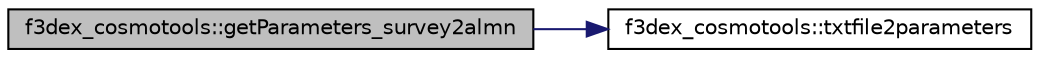 digraph G
{
  edge [fontname="Helvetica",fontsize="10",labelfontname="Helvetica",labelfontsize="10"];
  node [fontname="Helvetica",fontsize="10",shape=record];
  rankdir=LR;
  Node1 [label="f3dex_cosmotools::getParameters_survey2almn",height=0.2,width=0.4,color="black", fillcolor="grey75", style="filled" fontcolor="black"];
  Node1 -> Node2 [color="midnightblue",fontsize="10",style="solid"];
  Node2 [label="f3dex_cosmotools::txtfile2parameters",height=0.2,width=0.4,color="black", fillcolor="white", style="filled",URL="$namespacef3dex__cosmotools.html#a609d3f29da9fc1be3bf27757e25532eb"];
}
